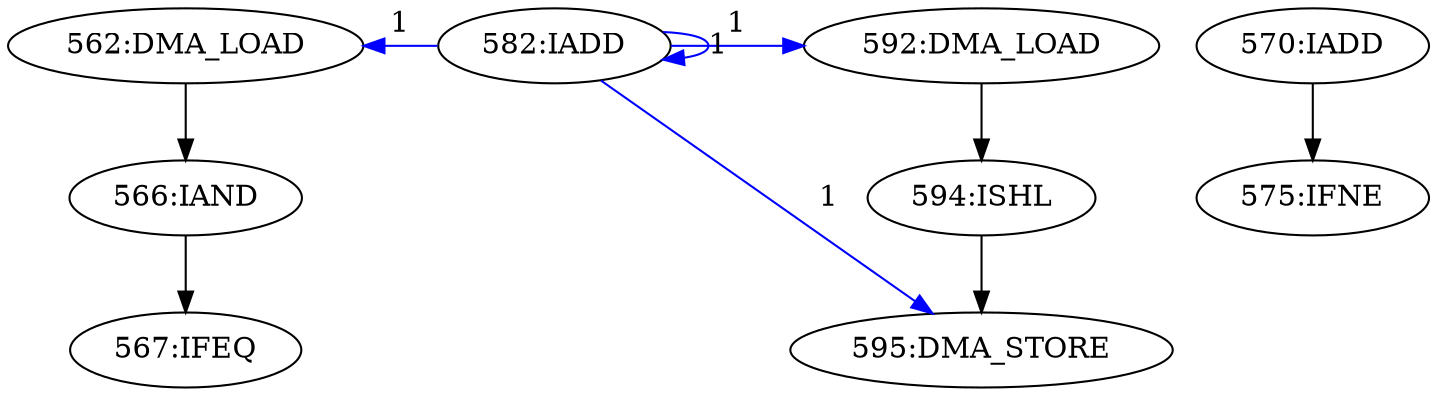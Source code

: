 digraph depgraph {
n0 [label="566:IAND"];
n1 [label="562:DMA_LOAD"];
n1 -> n0;
n2 [label="595:DMA_STORE"];
n3 [label="594:ISHL"];
n3 -> n2;
n4 [label="592:DMA_LOAD"];
n4 -> n3;
n5 [label="567:IFEQ"];
n0 -> n5;
n6 [label="575:IFNE"];
n7 [label="570:IADD"];
n7 -> n6;
n8 [label="582:IADD"];
n8 -> n4 [constraint=false,color=blue,label="1"];
n8 -> n2 [constraint=false,color=blue,label="1"];
n8 -> n1 [constraint=false,color=blue,label="1"];
n8 -> n8 [constraint=false,color=blue,label="1"];
}